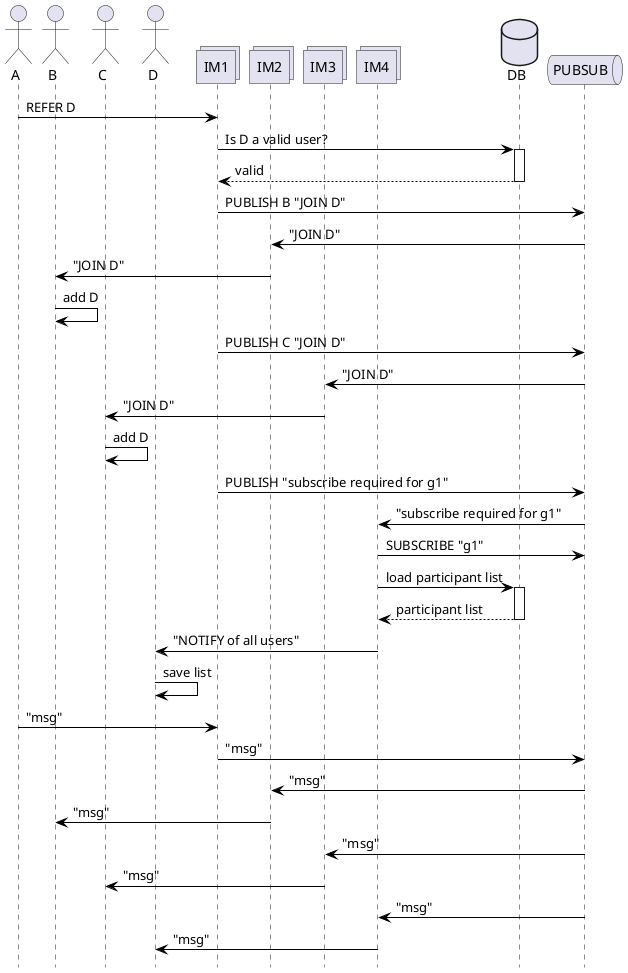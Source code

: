 @startuml callflow
skinparam class {
    BackgroundColor White
    ArrowColor Black
    BorderColor Black
    AttributeIconSize 0
}
'skinparam style strictuml
skinparam stereotypeCBackgroundColor White
skinparam stereotypeIBackgroundColor White
skinparam stereotypeEBackgroundColor White
skinparam stereotypeABackgroundColor White
skinparam linetype ortho

'title "Basic Flow 1-to-1 (PUBSUB))"
hide footbox

actor A
actor B
actor C
actor D

collections IM1
collections IM2
collections IM3
collections IM4

database DB 

queue PUBSUB


A -> IM1 : REFER D

IM1 -> DB ++: Is D a valid user?
return valid

IM1 -> PUBSUB: PUBLISH B "JOIN D"
PUBSUB -> IM2 : "JOIN D"
IM2 -> B : "JOIN D"
B -> B : add D

IM1 -> PUBSUB: PUBLISH C "JOIN D"
PUBSUB -> IM3 : "JOIN D"
IM3 -> C : "JOIN D"
C -> C : add D

IM1 -> PUBSUB: PUBLISH "subscribe required for g1"
PUBSUB -> IM4: "subscribe required for g1"
IM4 -> PUBSUB: SUBSCRIBE "g1"
IM4 -> DB++: load participant list
return participant list

IM4 -> D : "NOTIFY of all users"

D -> D: save list

A -> IM1 : "msg"
IM1 -> PUBSUB: "msg"
PUBSUB -> IM2: "msg"
IM2 -> B: "msg"

PUBSUB -> IM3: "msg"
IM3 -> C : "msg"

PUBSUB -> IM4: "msg"
IM4->D : "msg"

@enduml


